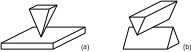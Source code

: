 <?xml version="1.0" encoding="UTF-8"?>
<dia:diagram xmlns:dia="http://www.lysator.liu.se/~alla/dia/">
  <dia:layer name="Background" visible="true">
    <dia:object type="Standard - Line" version="0" id="O0">
      <dia:attribute name="obj_pos">
        <dia:point val="3,6.3"/>
      </dia:attribute>
      <dia:attribute name="obj_bb">
        <dia:rectangle val="2.995,6.295;5.605,6.305"/>
      </dia:attribute>
      <dia:attribute name="conn_endpoints">
        <dia:point val="3,6.3"/>
        <dia:point val="5.6,6.3"/>
      </dia:attribute>
      <dia:attribute name="numcp">
        <dia:int val="1"/>
      </dia:attribute>
      <dia:attribute name="line_width">
        <dia:real val="0.01"/>
      </dia:attribute>
    </dia:object>
    <dia:object type="Standard - Line" version="0" id="O1">
      <dia:attribute name="obj_pos">
        <dia:point val="3,6.6"/>
      </dia:attribute>
      <dia:attribute name="obj_bb">
        <dia:rectangle val="2.995,6.595;5.605,6.605"/>
      </dia:attribute>
      <dia:attribute name="conn_endpoints">
        <dia:point val="3,6.6"/>
        <dia:point val="5.6,6.6"/>
      </dia:attribute>
      <dia:attribute name="numcp">
        <dia:int val="1"/>
      </dia:attribute>
      <dia:attribute name="line_width">
        <dia:real val="0.01"/>
      </dia:attribute>
    </dia:object>
    <dia:object type="Standard - Line" version="0" id="O2">
      <dia:attribute name="obj_pos">
        <dia:point val="3,6.3"/>
      </dia:attribute>
      <dia:attribute name="obj_bb">
        <dia:rectangle val="2.995,6.295;3.005,6.605"/>
      </dia:attribute>
      <dia:attribute name="conn_endpoints">
        <dia:point val="3,6.3"/>
        <dia:point val="3,6.6"/>
      </dia:attribute>
      <dia:attribute name="numcp">
        <dia:int val="1"/>
      </dia:attribute>
      <dia:attribute name="line_width">
        <dia:real val="0.01"/>
      </dia:attribute>
    </dia:object>
    <dia:object type="Standard - Line" version="0" id="O3">
      <dia:attribute name="obj_pos">
        <dia:point val="5.6,6.3"/>
      </dia:attribute>
      <dia:attribute name="obj_bb">
        <dia:rectangle val="5.595,6.295;5.605,6.605"/>
      </dia:attribute>
      <dia:attribute name="conn_endpoints">
        <dia:point val="5.6,6.3"/>
        <dia:point val="5.6,6.6"/>
      </dia:attribute>
      <dia:attribute name="numcp">
        <dia:int val="1"/>
      </dia:attribute>
      <dia:attribute name="line_width">
        <dia:real val="0.01"/>
      </dia:attribute>
    </dia:object>
    <dia:object type="Standard - Line" version="0" id="O4">
      <dia:attribute name="obj_pos">
        <dia:point val="5.6,6.3"/>
      </dia:attribute>
      <dia:attribute name="obj_bb">
        <dia:rectangle val="5.593,5.493;7.207,6.307"/>
      </dia:attribute>
      <dia:attribute name="conn_endpoints">
        <dia:point val="5.6,6.3"/>
        <dia:point val="7.2,5.5"/>
      </dia:attribute>
      <dia:attribute name="numcp">
        <dia:int val="1"/>
      </dia:attribute>
      <dia:attribute name="line_width">
        <dia:real val="0.01"/>
      </dia:attribute>
    </dia:object>
    <dia:object type="Standard - Line" version="0" id="O5">
      <dia:attribute name="obj_pos">
        <dia:point val="5.6,6.6"/>
      </dia:attribute>
      <dia:attribute name="obj_bb">
        <dia:rectangle val="5.593,5.793;7.207,6.607"/>
      </dia:attribute>
      <dia:attribute name="conn_endpoints">
        <dia:point val="5.6,6.6"/>
        <dia:point val="7.2,5.8"/>
      </dia:attribute>
      <dia:attribute name="numcp">
        <dia:int val="1"/>
      </dia:attribute>
      <dia:attribute name="line_width">
        <dia:real val="0.01"/>
      </dia:attribute>
    </dia:object>
    <dia:object type="Standard - Line" version="0" id="O6">
      <dia:attribute name="obj_pos">
        <dia:point val="7.2,5.5"/>
      </dia:attribute>
      <dia:attribute name="obj_bb">
        <dia:rectangle val="7.195,5.495;7.205,5.805"/>
      </dia:attribute>
      <dia:attribute name="conn_endpoints">
        <dia:point val="7.2,5.5"/>
        <dia:point val="7.2,5.8"/>
      </dia:attribute>
      <dia:attribute name="numcp">
        <dia:int val="1"/>
      </dia:attribute>
      <dia:attribute name="line_width">
        <dia:real val="0.01"/>
      </dia:attribute>
    </dia:object>
    <dia:object type="Standard - Line" version="0" id="O7">
      <dia:attribute name="obj_pos">
        <dia:point val="5,6"/>
      </dia:attribute>
      <dia:attribute name="obj_bb">
        <dia:rectangle val="4.393,4.593;5.007,6.007"/>
      </dia:attribute>
      <dia:attribute name="conn_endpoints">
        <dia:point val="5,6"/>
        <dia:point val="4.4,4.6"/>
      </dia:attribute>
      <dia:attribute name="numcp">
        <dia:int val="1"/>
      </dia:attribute>
      <dia:attribute name="line_width">
        <dia:real val="0.01"/>
      </dia:attribute>
    </dia:object>
    <dia:object type="Standard - Line" version="0" id="O8">
      <dia:attribute name="obj_pos">
        <dia:point val="5,6"/>
      </dia:attribute>
      <dia:attribute name="obj_bb">
        <dia:rectangle val="4.994,4.594;5.406,6.006"/>
      </dia:attribute>
      <dia:attribute name="conn_endpoints">
        <dia:point val="5,6"/>
        <dia:point val="5.4,4.6"/>
      </dia:attribute>
      <dia:attribute name="numcp">
        <dia:int val="1"/>
      </dia:attribute>
      <dia:attribute name="line_width">
        <dia:real val="0.01"/>
      </dia:attribute>
    </dia:object>
    <dia:object type="Standard - Line" version="0" id="O9">
      <dia:attribute name="obj_pos">
        <dia:point val="5.4,4.6"/>
      </dia:attribute>
      <dia:attribute name="obj_bb">
        <dia:rectangle val="5.393,4.393;5.807,4.607"/>
      </dia:attribute>
      <dia:attribute name="conn_endpoints">
        <dia:point val="5.4,4.6"/>
        <dia:point val="5.8,4.4"/>
      </dia:attribute>
      <dia:attribute name="numcp">
        <dia:int val="1"/>
      </dia:attribute>
      <dia:attribute name="line_width">
        <dia:real val="0.01"/>
      </dia:attribute>
    </dia:object>
    <dia:object type="Standard - Line" version="0" id="O10">
      <dia:attribute name="obj_pos">
        <dia:point val="4.4,4.6"/>
      </dia:attribute>
      <dia:attribute name="obj_bb">
        <dia:rectangle val="4.395,4.595;5.405,4.605"/>
      </dia:attribute>
      <dia:attribute name="conn_endpoints">
        <dia:point val="4.4,4.6"/>
        <dia:point val="5.4,4.6"/>
      </dia:attribute>
      <dia:attribute name="numcp">
        <dia:int val="1"/>
      </dia:attribute>
      <dia:attribute name="line_width">
        <dia:real val="0.01"/>
      </dia:attribute>
    </dia:object>
    <dia:object type="Standard - Line" version="0" id="O11">
      <dia:attribute name="obj_pos">
        <dia:point val="4.4,4.6"/>
      </dia:attribute>
      <dia:attribute name="obj_bb">
        <dia:rectangle val="4.393,4.393;4.807,4.607"/>
      </dia:attribute>
      <dia:attribute name="conn_endpoints">
        <dia:point val="4.4,4.6"/>
        <dia:point val="4.8,4.4"/>
      </dia:attribute>
      <dia:attribute name="numcp">
        <dia:int val="1"/>
      </dia:attribute>
      <dia:attribute name="line_width">
        <dia:real val="0.01"/>
      </dia:attribute>
    </dia:object>
    <dia:object type="Standard - Line" version="0" id="O12">
      <dia:attribute name="obj_pos">
        <dia:point val="4.8,4.4"/>
      </dia:attribute>
      <dia:attribute name="obj_bb">
        <dia:rectangle val="4.795,4.395;5.805,4.405"/>
      </dia:attribute>
      <dia:attribute name="conn_endpoints">
        <dia:point val="4.8,4.4"/>
        <dia:point val="5.8,4.4"/>
      </dia:attribute>
      <dia:attribute name="numcp">
        <dia:int val="1"/>
      </dia:attribute>
      <dia:attribute name="line_width">
        <dia:real val="0.01"/>
      </dia:attribute>
    </dia:object>
    <dia:object type="Standard - Line" version="0" id="O13">
      <dia:attribute name="obj_pos">
        <dia:point val="5,6"/>
      </dia:attribute>
      <dia:attribute name="obj_bb">
        <dia:rectangle val="4.993,4.393;5.807,6.007"/>
      </dia:attribute>
      <dia:attribute name="conn_endpoints">
        <dia:point val="5,6"/>
        <dia:point val="5.8,4.4"/>
      </dia:attribute>
      <dia:attribute name="numcp">
        <dia:int val="1"/>
      </dia:attribute>
      <dia:attribute name="line_width">
        <dia:real val="0.01"/>
      </dia:attribute>
    </dia:object>
    <dia:object type="Standard - Line" version="0" id="O14">
      <dia:attribute name="obj_pos">
        <dia:point val="5.244,5.497"/>
      </dia:attribute>
      <dia:attribute name="obj_bb">
        <dia:rectangle val="5.239,5.492;7.205,5.505"/>
      </dia:attribute>
      <dia:attribute name="conn_endpoints">
        <dia:point val="5.244,5.497"/>
        <dia:point val="7.2,5.5"/>
      </dia:attribute>
      <dia:attribute name="numcp">
        <dia:int val="1"/>
      </dia:attribute>
      <dia:attribute name="line_width">
        <dia:real val="0.01"/>
      </dia:attribute>
    </dia:object>
    <dia:object type="Standard - Line" version="0" id="O15">
      <dia:attribute name="obj_pos">
        <dia:point val="3,6.3"/>
      </dia:attribute>
      <dia:attribute name="obj_bb">
        <dia:rectangle val="2.993,5.493;4.607,6.307"/>
      </dia:attribute>
      <dia:attribute name="conn_endpoints">
        <dia:point val="3,6.3"/>
        <dia:point val="4.6,5.5"/>
      </dia:attribute>
      <dia:attribute name="numcp">
        <dia:int val="1"/>
      </dia:attribute>
      <dia:attribute name="line_width">
        <dia:real val="0.01"/>
      </dia:attribute>
    </dia:object>
    <dia:object type="Standard - Line" version="0" id="O16">
      <dia:attribute name="obj_pos">
        <dia:point val="4.6,5.5"/>
      </dia:attribute>
      <dia:attribute name="obj_bb">
        <dia:rectangle val="4.595,5.492;4.793,5.505"/>
      </dia:attribute>
      <dia:attribute name="conn_endpoints">
        <dia:point val="4.6,5.5"/>
        <dia:point val="4.787,5.497"/>
      </dia:attribute>
      <dia:attribute name="numcp">
        <dia:int val="1"/>
      </dia:attribute>
      <dia:attribute name="line_width">
        <dia:real val="0.01"/>
      </dia:attribute>
    </dia:object>
    <dia:object type="Standard - Line" version="0" id="O17">
      <dia:attribute name="obj_pos">
        <dia:point val="9.4,5"/>
      </dia:attribute>
      <dia:attribute name="obj_bb">
        <dia:rectangle val="9.395,4.995;10.205,5.005"/>
      </dia:attribute>
      <dia:attribute name="conn_endpoints">
        <dia:point val="9.4,5"/>
        <dia:point val="10.2,5"/>
      </dia:attribute>
      <dia:attribute name="numcp">
        <dia:int val="1"/>
      </dia:attribute>
      <dia:attribute name="line_width">
        <dia:real val="0.01"/>
      </dia:attribute>
    </dia:object>
    <dia:object type="Standard - Line" version="0" id="O18">
      <dia:attribute name="obj_pos">
        <dia:point val="9.4,5"/>
      </dia:attribute>
      <dia:attribute name="obj_bb">
        <dia:rectangle val="9.393,4.993;9.807,5.907"/>
      </dia:attribute>
      <dia:attribute name="conn_endpoints">
        <dia:point val="9.4,5"/>
        <dia:point val="9.8,5.9"/>
      </dia:attribute>
      <dia:attribute name="numcp">
        <dia:int val="1"/>
      </dia:attribute>
      <dia:attribute name="line_width">
        <dia:real val="0.01"/>
      </dia:attribute>
    </dia:object>
    <dia:object type="Standard - Line" version="0" id="O19">
      <dia:attribute name="obj_pos">
        <dia:point val="9.8,5.9"/>
      </dia:attribute>
      <dia:attribute name="obj_bb">
        <dia:rectangle val="9.793,4.993;10.207,5.907"/>
      </dia:attribute>
      <dia:attribute name="conn_endpoints">
        <dia:point val="9.8,5.9"/>
        <dia:point val="10.2,5"/>
      </dia:attribute>
      <dia:attribute name="numcp">
        <dia:int val="1"/>
      </dia:attribute>
      <dia:attribute name="line_width">
        <dia:real val="0.01"/>
      </dia:attribute>
    </dia:object>
    <dia:object type="Standard - Line" version="0" id="O20">
      <dia:attribute name="obj_pos">
        <dia:point val="9.4,5"/>
      </dia:attribute>
      <dia:attribute name="obj_bb">
        <dia:rectangle val="9.393,4.193;11.007,5.007"/>
      </dia:attribute>
      <dia:attribute name="conn_endpoints">
        <dia:point val="9.4,5"/>
        <dia:point val="11,4.2"/>
      </dia:attribute>
      <dia:attribute name="numcp">
        <dia:int val="1"/>
      </dia:attribute>
      <dia:attribute name="line_width">
        <dia:real val="0.01"/>
      </dia:attribute>
    </dia:object>
    <dia:object type="Standard - Line" version="0" id="O21">
      <dia:attribute name="obj_pos">
        <dia:point val="10.2,5"/>
      </dia:attribute>
      <dia:attribute name="obj_bb">
        <dia:rectangle val="10.193,4.193;11.807,5.007"/>
      </dia:attribute>
      <dia:attribute name="conn_endpoints">
        <dia:point val="10.2,5"/>
        <dia:point val="11.8,4.2"/>
      </dia:attribute>
      <dia:attribute name="numcp">
        <dia:int val="1"/>
      </dia:attribute>
      <dia:attribute name="line_width">
        <dia:real val="0.01"/>
      </dia:attribute>
    </dia:object>
    <dia:object type="Standard - Line" version="0" id="O22">
      <dia:attribute name="obj_pos">
        <dia:point val="9.8,5.9"/>
      </dia:attribute>
      <dia:attribute name="obj_bb">
        <dia:rectangle val="9.793,5.093;11.407,5.907"/>
      </dia:attribute>
      <dia:attribute name="conn_endpoints">
        <dia:point val="9.8,5.9"/>
        <dia:point val="11.4,5.1"/>
      </dia:attribute>
      <dia:attribute name="numcp">
        <dia:int val="1"/>
      </dia:attribute>
      <dia:attribute name="line_width">
        <dia:real val="0.01"/>
      </dia:attribute>
    </dia:object>
    <dia:object type="Standard - Line" version="0" id="O23">
      <dia:attribute name="obj_pos">
        <dia:point val="11.4,5.1"/>
      </dia:attribute>
      <dia:attribute name="obj_bb">
        <dia:rectangle val="11.393,4.193;11.807,5.107"/>
      </dia:attribute>
      <dia:attribute name="conn_endpoints">
        <dia:point val="11.4,5.1"/>
        <dia:point val="11.8,4.2"/>
      </dia:attribute>
      <dia:attribute name="numcp">
        <dia:int val="1"/>
      </dia:attribute>
      <dia:attribute name="line_width">
        <dia:real val="0.01"/>
      </dia:attribute>
    </dia:object>
    <dia:object type="Standard - Line" version="0" id="O24">
      <dia:attribute name="obj_pos">
        <dia:point val="11,4.2"/>
      </dia:attribute>
      <dia:attribute name="obj_bb">
        <dia:rectangle val="10.995,4.195;11.805,4.205"/>
      </dia:attribute>
      <dia:attribute name="conn_endpoints">
        <dia:point val="11,4.2"/>
        <dia:point val="11.8,4.2"/>
      </dia:attribute>
      <dia:attribute name="numcp">
        <dia:int val="1"/>
      </dia:attribute>
      <dia:attribute name="line_width">
        <dia:real val="0.01"/>
      </dia:attribute>
    </dia:object>
    <dia:object type="Standard - Line" version="0" id="O25">
      <dia:attribute name="obj_pos">
        <dia:point val="10.6,5.5"/>
      </dia:attribute>
      <dia:attribute name="obj_bb">
        <dia:rectangle val="10.595,5.495;11.605,5.505"/>
      </dia:attribute>
      <dia:attribute name="conn_endpoints">
        <dia:point val="10.6,5.5"/>
        <dia:point val="11.6,5.5"/>
      </dia:attribute>
      <dia:attribute name="numcp">
        <dia:int val="1"/>
      </dia:attribute>
      <dia:attribute name="line_width">
        <dia:real val="0.01"/>
      </dia:attribute>
      <dia:connections>
        <dia:connection handle="0" to="O22" connection="0"/>
      </dia:connections>
    </dia:object>
    <dia:object type="Standard - Line" version="0" id="O26">
      <dia:attribute name="obj_pos">
        <dia:point val="11.6,5.5"/>
      </dia:attribute>
      <dia:attribute name="obj_bb">
        <dia:rectangle val="11.294,5.494;11.606,6.606"/>
      </dia:attribute>
      <dia:attribute name="conn_endpoints">
        <dia:point val="11.6,5.5"/>
        <dia:point val="11.3,6.6"/>
      </dia:attribute>
      <dia:attribute name="numcp">
        <dia:int val="1"/>
      </dia:attribute>
      <dia:attribute name="line_width">
        <dia:real val="0.01"/>
      </dia:attribute>
    </dia:object>
    <dia:object type="Standard - Line" version="0" id="O27">
      <dia:attribute name="obj_pos">
        <dia:point val="11.3,6.6"/>
      </dia:attribute>
      <dia:attribute name="obj_bb">
        <dia:rectangle val="11.293,6.293;11.907,6.607"/>
      </dia:attribute>
      <dia:attribute name="conn_endpoints">
        <dia:point val="11.3,6.6"/>
        <dia:point val="11.9,6.3"/>
      </dia:attribute>
      <dia:attribute name="numcp">
        <dia:int val="1"/>
      </dia:attribute>
      <dia:attribute name="line_width">
        <dia:real val="0.01"/>
      </dia:attribute>
    </dia:object>
    <dia:object type="Standard - Line" version="0" id="O28">
      <dia:attribute name="obj_pos">
        <dia:point val="11.6,5.5"/>
      </dia:attribute>
      <dia:attribute name="obj_bb">
        <dia:rectangle val="11.594,5.494;11.906,6.306"/>
      </dia:attribute>
      <dia:attribute name="conn_endpoints">
        <dia:point val="11.6,5.5"/>
        <dia:point val="11.9,6.3"/>
      </dia:attribute>
      <dia:attribute name="numcp">
        <dia:int val="1"/>
      </dia:attribute>
      <dia:attribute name="line_width">
        <dia:real val="0.01"/>
      </dia:attribute>
    </dia:object>
    <dia:object type="Standard - Line" version="0" id="O29">
      <dia:attribute name="obj_pos">
        <dia:point val="11.3,6.6"/>
      </dia:attribute>
      <dia:attribute name="obj_bb">
        <dia:rectangle val="9.095,6.595;11.305,6.605"/>
      </dia:attribute>
      <dia:attribute name="conn_endpoints">
        <dia:point val="11.3,6.6"/>
        <dia:point val="9.1,6.6"/>
      </dia:attribute>
      <dia:attribute name="numcp">
        <dia:int val="1"/>
      </dia:attribute>
      <dia:attribute name="line_width">
        <dia:real val="0.01"/>
      </dia:attribute>
    </dia:object>
    <dia:object type="Standard - Line" version="0" id="O30">
      <dia:attribute name="obj_pos">
        <dia:point val="9.4,5.5"/>
      </dia:attribute>
      <dia:attribute name="obj_bb">
        <dia:rectangle val="9.094,5.494;9.406,6.606"/>
      </dia:attribute>
      <dia:attribute name="conn_endpoints">
        <dia:point val="9.4,5.5"/>
        <dia:point val="9.1,6.6"/>
      </dia:attribute>
      <dia:attribute name="numcp">
        <dia:int val="1"/>
      </dia:attribute>
      <dia:attribute name="line_width">
        <dia:real val="0.01"/>
      </dia:attribute>
    </dia:object>
    <dia:object type="Standard - Line" version="0" id="O31">
      <dia:attribute name="obj_pos">
        <dia:point val="9.4,5.5"/>
      </dia:attribute>
      <dia:attribute name="obj_bb">
        <dia:rectangle val="9.395,5.495;9.639,5.507"/>
      </dia:attribute>
      <dia:attribute name="conn_endpoints">
        <dia:point val="9.4,5.5"/>
        <dia:point val="9.634,5.502"/>
      </dia:attribute>
      <dia:attribute name="numcp">
        <dia:int val="1"/>
      </dia:attribute>
      <dia:attribute name="line_width">
        <dia:real val="0.01"/>
      </dia:attribute>
    </dia:object>
    <dia:object type="Standard - Text" version="0" id="O32">
      <dia:attribute name="obj_pos">
        <dia:point val="7,6.6"/>
      </dia:attribute>
      <dia:attribute name="obj_bb">
        <dia:rectangle val="6.993,6.361;7.348,6.841"/>
      </dia:attribute>
      <dia:attribute name="text">
        <dia:composite type="text">
          <dia:attribute name="string">
            <dia:string>#(a)#</dia:string>
          </dia:attribute>
          <dia:attribute name="font">
            <dia:font family="sans" style="0" name="Helvetica"/>
          </dia:attribute>
          <dia:attribute name="height">
            <dia:real val="0.4"/>
          </dia:attribute>
          <dia:attribute name="pos">
            <dia:point val="7,6.6"/>
          </dia:attribute>
          <dia:attribute name="color">
            <dia:color val="#000000"/>
          </dia:attribute>
          <dia:attribute name="alignment">
            <dia:enum val="0"/>
          </dia:attribute>
        </dia:composite>
      </dia:attribute>
    </dia:object>
    <dia:object type="Standard - Text" version="0" id="O33">
      <dia:attribute name="obj_pos">
        <dia:point val="12.1,6.6"/>
      </dia:attribute>
      <dia:attribute name="obj_bb">
        <dia:rectangle val="12.1,6.361;12.461,6.841"/>
      </dia:attribute>
      <dia:attribute name="text">
        <dia:composite type="text">
          <dia:attribute name="string">
            <dia:string>#(b)#</dia:string>
          </dia:attribute>
          <dia:attribute name="font">
            <dia:font family="sans" style="0" name="Helvetica"/>
          </dia:attribute>
          <dia:attribute name="height">
            <dia:real val="0.4"/>
          </dia:attribute>
          <dia:attribute name="pos">
            <dia:point val="12.1,6.6"/>
          </dia:attribute>
          <dia:attribute name="color">
            <dia:color val="#000000"/>
          </dia:attribute>
          <dia:attribute name="alignment">
            <dia:enum val="0"/>
          </dia:attribute>
        </dia:composite>
      </dia:attribute>
    </dia:object>
  </dia:layer>
</dia:diagram>
